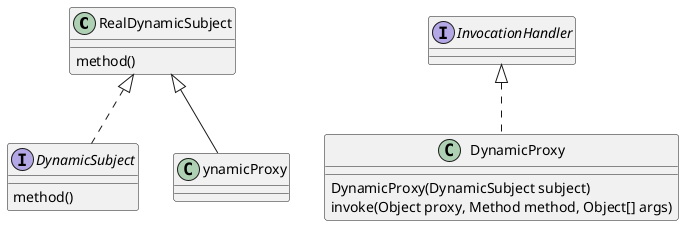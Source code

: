 @startuml

RealDynamicSubject <|.. DynamicSubject
InvocationHandler <|.. DynamicProxy

RealDynamicSubject <|--DynamicProxy

interface InvocationHandler{
}
interface DynamicSubject{
method()
}

class RealDynamicSubject{
method()
}

class DynamicProxy {
DynamicProxy(DynamicSubject subject)
invoke(Object proxy, Method method, Object[] args)
}



@enduml